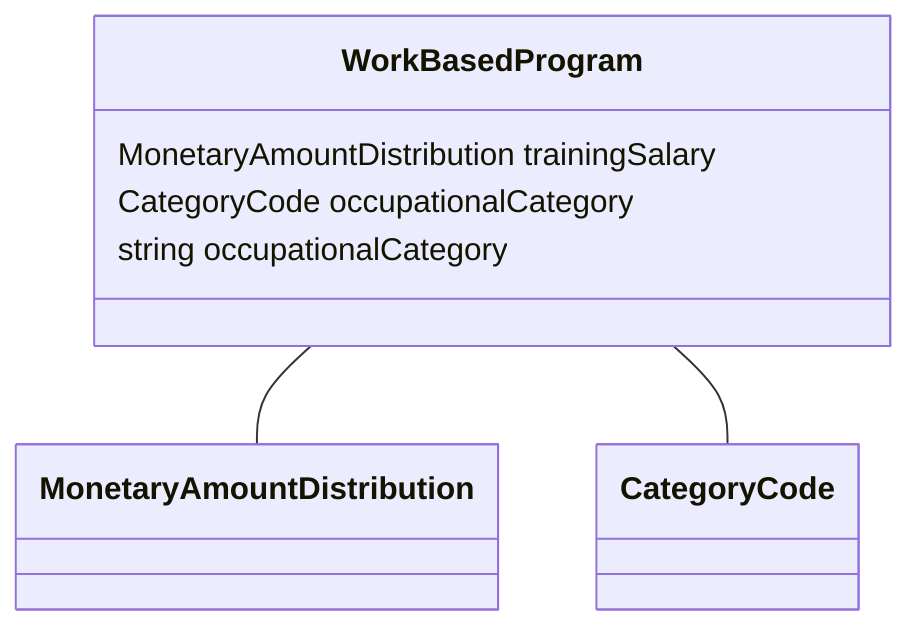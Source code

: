 classDiagram
  WorkBasedProgram -- MonetaryAmountDistribution
  WorkBasedProgram -- CategoryCode


class WorkBasedProgram {

  MonetaryAmountDistribution trainingSalary
  CategoryCode occupationalCategory
  string occupationalCategory

 }